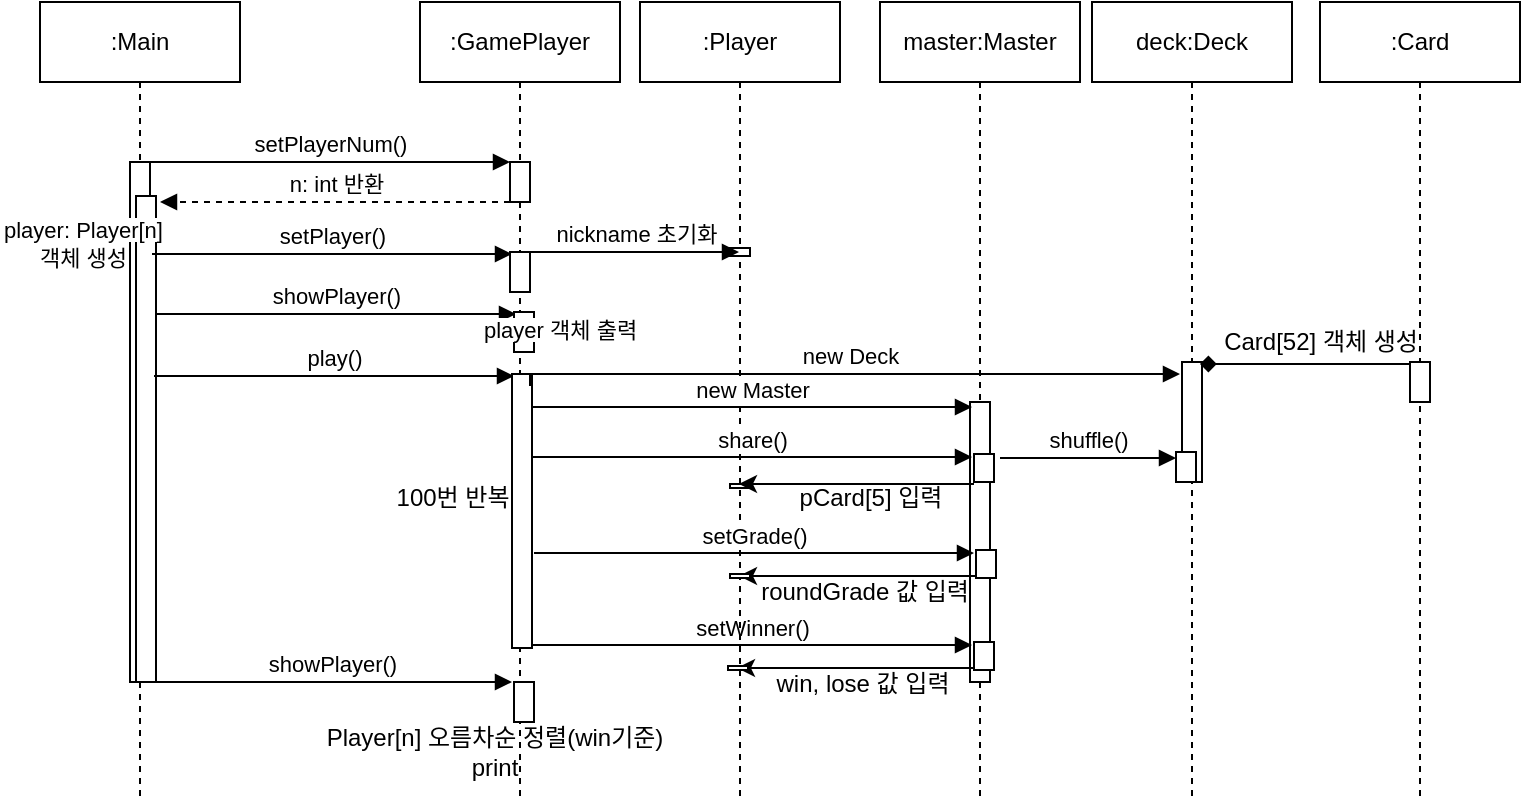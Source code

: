 <mxfile version="26.2.14">
  <diagram name="Page-1" id="2YBvvXClWsGukQMizWep">
    <mxGraphModel dx="997" dy="363" grid="1" gridSize="10" guides="1" tooltips="1" connect="1" arrows="1" fold="1" page="1" pageScale="1" pageWidth="850" pageHeight="1100" math="0" shadow="0">
      <root>
        <mxCell id="0" />
        <mxCell id="1" parent="0" />
        <mxCell id="aM9ryv3xv72pqoxQDRHE-1" value=":Main" style="shape=umlLifeline;perimeter=lifelinePerimeter;whiteSpace=wrap;html=1;container=0;dropTarget=0;collapsible=0;recursiveResize=0;outlineConnect=0;portConstraint=eastwest;newEdgeStyle={&quot;edgeStyle&quot;:&quot;elbowEdgeStyle&quot;,&quot;elbow&quot;:&quot;vertical&quot;,&quot;curved&quot;:0,&quot;rounded&quot;:0};" parent="1" vertex="1">
          <mxGeometry x="30" y="40" width="100" height="400" as="geometry" />
        </mxCell>
        <mxCell id="aM9ryv3xv72pqoxQDRHE-2" value="" style="html=1;points=[];perimeter=orthogonalPerimeter;outlineConnect=0;targetShapes=umlLifeline;portConstraint=eastwest;newEdgeStyle={&quot;edgeStyle&quot;:&quot;elbowEdgeStyle&quot;,&quot;elbow&quot;:&quot;vertical&quot;,&quot;curved&quot;:0,&quot;rounded&quot;:0};" parent="aM9ryv3xv72pqoxQDRHE-1" vertex="1">
          <mxGeometry x="45" y="80" width="10" height="260" as="geometry" />
        </mxCell>
        <mxCell id="-xtz2WYfYUFZ-VCWuk8G-9" value="" style="html=1;points=[];perimeter=orthogonalPerimeter;outlineConnect=0;targetShapes=umlLifeline;portConstraint=eastwest;newEdgeStyle={&quot;edgeStyle&quot;:&quot;elbowEdgeStyle&quot;,&quot;elbow&quot;:&quot;vertical&quot;,&quot;curved&quot;:0,&quot;rounded&quot;:0};" vertex="1" parent="aM9ryv3xv72pqoxQDRHE-1">
          <mxGeometry x="48" y="97" width="10" height="243" as="geometry" />
        </mxCell>
        <mxCell id="aM9ryv3xv72pqoxQDRHE-5" value=":GamePlayer" style="shape=umlLifeline;perimeter=lifelinePerimeter;whiteSpace=wrap;html=1;container=0;dropTarget=0;collapsible=0;recursiveResize=0;outlineConnect=0;portConstraint=eastwest;newEdgeStyle={&quot;edgeStyle&quot;:&quot;elbowEdgeStyle&quot;,&quot;elbow&quot;:&quot;vertical&quot;,&quot;curved&quot;:0,&quot;rounded&quot;:0};" parent="1" vertex="1">
          <mxGeometry x="220" y="40" width="100" height="400" as="geometry" />
        </mxCell>
        <mxCell id="aM9ryv3xv72pqoxQDRHE-6" value="" style="html=1;points=[];perimeter=orthogonalPerimeter;outlineConnect=0;targetShapes=umlLifeline;portConstraint=eastwest;newEdgeStyle={&quot;edgeStyle&quot;:&quot;elbowEdgeStyle&quot;,&quot;elbow&quot;:&quot;vertical&quot;,&quot;curved&quot;:0,&quot;rounded&quot;:0};" parent="aM9ryv3xv72pqoxQDRHE-5" vertex="1">
          <mxGeometry x="45" y="80" width="10" height="20" as="geometry" />
        </mxCell>
        <mxCell id="-xtz2WYfYUFZ-VCWuk8G-17" value="showPlayer()" style="html=1;verticalAlign=bottom;endArrow=block;edgeStyle=elbowEdgeStyle;elbow=vertical;curved=0;rounded=0;" edge="1" parent="aM9ryv3xv72pqoxQDRHE-5">
          <mxGeometry relative="1" as="geometry">
            <mxPoint x="-132" y="156" as="sourcePoint" />
            <Array as="points">
              <mxPoint x="-37" y="156" />
            </Array>
            <mxPoint x="48" y="156" as="targetPoint" />
          </mxGeometry>
        </mxCell>
        <mxCell id="-xtz2WYfYUFZ-VCWuk8G-18" value="" style="html=1;points=[];perimeter=orthogonalPerimeter;outlineConnect=0;targetShapes=umlLifeline;portConstraint=eastwest;newEdgeStyle={&quot;edgeStyle&quot;:&quot;elbowEdgeStyle&quot;,&quot;elbow&quot;:&quot;vertical&quot;,&quot;curved&quot;:0,&quot;rounded&quot;:0};" vertex="1" parent="aM9ryv3xv72pqoxQDRHE-5">
          <mxGeometry x="47" y="155" width="10" height="20" as="geometry" />
        </mxCell>
        <mxCell id="-xtz2WYfYUFZ-VCWuk8G-48" value="" style="html=1;points=[];perimeter=orthogonalPerimeter;outlineConnect=0;targetShapes=umlLifeline;portConstraint=eastwest;newEdgeStyle={&quot;edgeStyle&quot;:&quot;elbowEdgeStyle&quot;,&quot;elbow&quot;:&quot;vertical&quot;,&quot;curved&quot;:0,&quot;rounded&quot;:0};" vertex="1" parent="aM9ryv3xv72pqoxQDRHE-5">
          <mxGeometry x="47" y="340" width="10" height="20" as="geometry" />
        </mxCell>
        <mxCell id="aM9ryv3xv72pqoxQDRHE-7" value="setPlayerNum()" style="html=1;verticalAlign=bottom;endArrow=block;edgeStyle=elbowEdgeStyle;elbow=vertical;curved=0;rounded=0;" parent="1" source="aM9ryv3xv72pqoxQDRHE-2" target="aM9ryv3xv72pqoxQDRHE-6" edge="1">
          <mxGeometry relative="1" as="geometry">
            <mxPoint x="195" y="130" as="sourcePoint" />
            <Array as="points">
              <mxPoint x="180" y="120" />
            </Array>
          </mxGeometry>
        </mxCell>
        <mxCell id="aM9ryv3xv72pqoxQDRHE-9" value="n: int 반환" style="html=1;verticalAlign=bottom;endArrow=block;edgeStyle=elbowEdgeStyle;elbow=vertical;curved=0;rounded=0;dashed=1;" parent="1" edge="1">
          <mxGeometry relative="1" as="geometry">
            <mxPoint x="265" y="140" as="sourcePoint" />
            <Array as="points">
              <mxPoint x="190" y="140" />
            </Array>
            <mxPoint x="90" y="140" as="targetPoint" />
          </mxGeometry>
        </mxCell>
        <mxCell id="-xtz2WYfYUFZ-VCWuk8G-1" value="master:Master" style="shape=umlLifeline;perimeter=lifelinePerimeter;whiteSpace=wrap;html=1;container=0;dropTarget=0;collapsible=0;recursiveResize=0;outlineConnect=0;portConstraint=eastwest;newEdgeStyle={&quot;edgeStyle&quot;:&quot;elbowEdgeStyle&quot;,&quot;elbow&quot;:&quot;vertical&quot;,&quot;curved&quot;:0,&quot;rounded&quot;:0};" vertex="1" parent="1">
          <mxGeometry x="450" y="40" width="100" height="400" as="geometry" />
        </mxCell>
        <mxCell id="-xtz2WYfYUFZ-VCWuk8G-2" value="" style="html=1;points=[];perimeter=orthogonalPerimeter;outlineConnect=0;targetShapes=umlLifeline;portConstraint=eastwest;newEdgeStyle={&quot;edgeStyle&quot;:&quot;elbowEdgeStyle&quot;,&quot;elbow&quot;:&quot;vertical&quot;,&quot;curved&quot;:0,&quot;rounded&quot;:0};" vertex="1" parent="-xtz2WYfYUFZ-VCWuk8G-1">
          <mxGeometry x="45" y="200" width="10" height="140" as="geometry" />
        </mxCell>
        <mxCell id="-xtz2WYfYUFZ-VCWuk8G-27" value="" style="html=1;points=[];perimeter=orthogonalPerimeter;outlineConnect=0;targetShapes=umlLifeline;portConstraint=eastwest;newEdgeStyle={&quot;edgeStyle&quot;:&quot;elbowEdgeStyle&quot;,&quot;elbow&quot;:&quot;vertical&quot;,&quot;curved&quot;:0,&quot;rounded&quot;:0};" vertex="1" parent="-xtz2WYfYUFZ-VCWuk8G-1">
          <mxGeometry x="47" y="226" width="10" height="14" as="geometry" />
        </mxCell>
        <mxCell id="-xtz2WYfYUFZ-VCWuk8G-43" style="edgeStyle=elbowEdgeStyle;rounded=0;orthogonalLoop=1;jettySize=auto;html=1;elbow=vertical;curved=0;" edge="1" parent="-xtz2WYfYUFZ-VCWuk8G-1">
          <mxGeometry relative="1" as="geometry">
            <mxPoint x="47" y="333" as="sourcePoint" />
            <mxPoint x="-71.5" y="333" as="targetPoint" />
          </mxGeometry>
        </mxCell>
        <mxCell id="-xtz2WYfYUFZ-VCWuk8G-44" value="" style="html=1;points=[];perimeter=orthogonalPerimeter;outlineConnect=0;targetShapes=umlLifeline;portConstraint=eastwest;newEdgeStyle={&quot;edgeStyle&quot;:&quot;elbowEdgeStyle&quot;,&quot;elbow&quot;:&quot;vertical&quot;,&quot;curved&quot;:0,&quot;rounded&quot;:0};" vertex="1" parent="-xtz2WYfYUFZ-VCWuk8G-1">
          <mxGeometry x="47" y="320" width="10" height="14" as="geometry" />
        </mxCell>
        <mxCell id="-xtz2WYfYUFZ-VCWuk8G-45" value="setWinner()" style="html=1;verticalAlign=bottom;endArrow=block;edgeStyle=elbowEdgeStyle;elbow=vertical;curved=0;rounded=0;" edge="1" parent="-xtz2WYfYUFZ-VCWuk8G-1">
          <mxGeometry relative="1" as="geometry">
            <mxPoint x="-174" y="321.5" as="sourcePoint" />
            <Array as="points">
              <mxPoint x="-79" y="321.5" />
            </Array>
            <mxPoint x="46" y="321.5" as="targetPoint" />
            <mxPoint as="offset" />
          </mxGeometry>
        </mxCell>
        <mxCell id="-xtz2WYfYUFZ-VCWuk8G-46" value="" style="html=1;points=[];perimeter=orthogonalPerimeter;outlineConnect=0;targetShapes=umlLifeline;portConstraint=eastwest;newEdgeStyle={&quot;edgeStyle&quot;:&quot;elbowEdgeStyle&quot;,&quot;elbow&quot;:&quot;vertical&quot;,&quot;curved&quot;:0,&quot;rounded&quot;:0};" vertex="1" parent="-xtz2WYfYUFZ-VCWuk8G-1">
          <mxGeometry x="-76" y="332" width="10" height="2" as="geometry" />
        </mxCell>
        <mxCell id="-xtz2WYfYUFZ-VCWuk8G-47" value="win, lose 값 입력" style="text;html=1;align=center;verticalAlign=middle;resizable=0;points=[];autosize=1;strokeColor=none;fillColor=none;" vertex="1" parent="-xtz2WYfYUFZ-VCWuk8G-1">
          <mxGeometry x="-64" y="326" width="110" height="30" as="geometry" />
        </mxCell>
        <mxCell id="-xtz2WYfYUFZ-VCWuk8G-3" value="deck:Deck" style="shape=umlLifeline;perimeter=lifelinePerimeter;whiteSpace=wrap;html=1;container=0;dropTarget=0;collapsible=0;recursiveResize=0;outlineConnect=0;portConstraint=eastwest;newEdgeStyle={&quot;edgeStyle&quot;:&quot;elbowEdgeStyle&quot;,&quot;elbow&quot;:&quot;vertical&quot;,&quot;curved&quot;:0,&quot;rounded&quot;:0};" vertex="1" parent="1">
          <mxGeometry x="556" y="40" width="100" height="400" as="geometry" />
        </mxCell>
        <mxCell id="-xtz2WYfYUFZ-VCWuk8G-4" value="" style="html=1;points=[];perimeter=orthogonalPerimeter;outlineConnect=0;targetShapes=umlLifeline;portConstraint=eastwest;newEdgeStyle={&quot;edgeStyle&quot;:&quot;elbowEdgeStyle&quot;,&quot;elbow&quot;:&quot;vertical&quot;,&quot;curved&quot;:0,&quot;rounded&quot;:0};" vertex="1" parent="-xtz2WYfYUFZ-VCWuk8G-3">
          <mxGeometry x="45" y="180" width="10" height="60" as="geometry" />
        </mxCell>
        <mxCell id="-xtz2WYfYUFZ-VCWuk8G-29" value="" style="html=1;points=[];perimeter=orthogonalPerimeter;outlineConnect=0;targetShapes=umlLifeline;portConstraint=eastwest;newEdgeStyle={&quot;edgeStyle&quot;:&quot;elbowEdgeStyle&quot;,&quot;elbow&quot;:&quot;vertical&quot;,&quot;curved&quot;:0,&quot;rounded&quot;:0};" vertex="1" parent="-xtz2WYfYUFZ-VCWuk8G-3">
          <mxGeometry x="42" y="225" width="10" height="15" as="geometry" />
        </mxCell>
        <mxCell id="-xtz2WYfYUFZ-VCWuk8G-5" value=":Card" style="shape=umlLifeline;perimeter=lifelinePerimeter;whiteSpace=wrap;html=1;container=0;dropTarget=0;collapsible=0;recursiveResize=0;outlineConnect=0;portConstraint=eastwest;newEdgeStyle={&quot;edgeStyle&quot;:&quot;elbowEdgeStyle&quot;,&quot;elbow&quot;:&quot;vertical&quot;,&quot;curved&quot;:0,&quot;rounded&quot;:0};" vertex="1" parent="1">
          <mxGeometry x="670" y="40" width="100" height="400" as="geometry" />
        </mxCell>
        <mxCell id="-xtz2WYfYUFZ-VCWuk8G-6" value="" style="html=1;points=[];perimeter=orthogonalPerimeter;outlineConnect=0;targetShapes=umlLifeline;portConstraint=eastwest;newEdgeStyle={&quot;edgeStyle&quot;:&quot;elbowEdgeStyle&quot;,&quot;elbow&quot;:&quot;vertical&quot;,&quot;curved&quot;:0,&quot;rounded&quot;:0};" vertex="1" parent="-xtz2WYfYUFZ-VCWuk8G-5">
          <mxGeometry x="45" y="180" width="10" height="20" as="geometry" />
        </mxCell>
        <mxCell id="-xtz2WYfYUFZ-VCWuk8G-8" value="setPlayer()" style="html=1;verticalAlign=bottom;endArrow=block;edgeStyle=elbowEdgeStyle;elbow=vertical;curved=0;rounded=0;" edge="1" parent="1">
          <mxGeometry relative="1" as="geometry">
            <mxPoint x="86" y="166" as="sourcePoint" />
            <Array as="points">
              <mxPoint x="181" y="166" />
            </Array>
            <mxPoint x="266" y="166" as="targetPoint" />
          </mxGeometry>
        </mxCell>
        <mxCell id="-xtz2WYfYUFZ-VCWuk8G-10" value="&lt;div style=&quot;text-align: center;&quot;&gt;&lt;span style=&quot;color: light-dark(rgb(0, 0, 0), rgb(255, 255, 255)); font-size: 11px; text-wrap-mode: nowrap; background-color: rgb(255, 255, 255);&quot;&gt;player: Player[n]&lt;/span&gt;&lt;/div&gt;&lt;div style=&quot;text-align: center;&quot;&gt;&lt;span style=&quot;color: light-dark(rgb(0, 0, 0), rgb(255, 255, 255)); font-size: 11px; text-wrap-mode: nowrap; background-color: rgb(255, 255, 255);&quot;&gt;객체 생성&lt;/span&gt;&lt;/div&gt;" style="text;whiteSpace=wrap;html=1;" vertex="1" parent="1">
          <mxGeometry x="10" y="140" width="90" height="40" as="geometry" />
        </mxCell>
        <mxCell id="-xtz2WYfYUFZ-VCWuk8G-11" value="" style="html=1;points=[];perimeter=orthogonalPerimeter;outlineConnect=0;targetShapes=umlLifeline;portConstraint=eastwest;newEdgeStyle={&quot;edgeStyle&quot;:&quot;elbowEdgeStyle&quot;,&quot;elbow&quot;:&quot;vertical&quot;,&quot;curved&quot;:0,&quot;rounded&quot;:0};" vertex="1" parent="1">
          <mxGeometry x="265" y="165" width="10" height="20" as="geometry" />
        </mxCell>
        <mxCell id="-xtz2WYfYUFZ-VCWuk8G-14" value=":Player" style="shape=umlLifeline;perimeter=lifelinePerimeter;whiteSpace=wrap;html=1;container=0;dropTarget=0;collapsible=0;recursiveResize=0;outlineConnect=0;portConstraint=eastwest;newEdgeStyle={&quot;edgeStyle&quot;:&quot;elbowEdgeStyle&quot;,&quot;elbow&quot;:&quot;vertical&quot;,&quot;curved&quot;:0,&quot;rounded&quot;:0};" vertex="1" parent="1">
          <mxGeometry x="330" y="40" width="100" height="400" as="geometry" />
        </mxCell>
        <mxCell id="-xtz2WYfYUFZ-VCWuk8G-15" value="" style="html=1;points=[];perimeter=orthogonalPerimeter;outlineConnect=0;targetShapes=umlLifeline;portConstraint=eastwest;newEdgeStyle={&quot;edgeStyle&quot;:&quot;elbowEdgeStyle&quot;,&quot;elbow&quot;:&quot;vertical&quot;,&quot;curved&quot;:0,&quot;rounded&quot;:0};" vertex="1" parent="-xtz2WYfYUFZ-VCWuk8G-14">
          <mxGeometry x="45" y="123" width="10" height="4" as="geometry" />
        </mxCell>
        <mxCell id="-xtz2WYfYUFZ-VCWuk8G-31" value="" style="html=1;points=[];perimeter=orthogonalPerimeter;outlineConnect=0;targetShapes=umlLifeline;portConstraint=eastwest;newEdgeStyle={&quot;edgeStyle&quot;:&quot;elbowEdgeStyle&quot;,&quot;elbow&quot;:&quot;vertical&quot;,&quot;curved&quot;:0,&quot;rounded&quot;:0};" vertex="1" parent="-xtz2WYfYUFZ-VCWuk8G-14">
          <mxGeometry x="45" y="241" width="10" height="2" as="geometry" />
        </mxCell>
        <mxCell id="-xtz2WYfYUFZ-VCWuk8G-41" style="edgeStyle=elbowEdgeStyle;rounded=0;orthogonalLoop=1;jettySize=auto;html=1;elbow=vertical;curved=0;" edge="1" parent="-xtz2WYfYUFZ-VCWuk8G-14">
          <mxGeometry relative="1" as="geometry">
            <mxPoint x="168" y="287" as="sourcePoint" />
            <mxPoint x="49.5" y="287" as="targetPoint" />
          </mxGeometry>
        </mxCell>
        <mxCell id="-xtz2WYfYUFZ-VCWuk8G-37" value="" style="html=1;points=[];perimeter=orthogonalPerimeter;outlineConnect=0;targetShapes=umlLifeline;portConstraint=eastwest;newEdgeStyle={&quot;edgeStyle&quot;:&quot;elbowEdgeStyle&quot;,&quot;elbow&quot;:&quot;vertical&quot;,&quot;curved&quot;:0,&quot;rounded&quot;:0};" vertex="1" parent="-xtz2WYfYUFZ-VCWuk8G-14">
          <mxGeometry x="168" y="274" width="10" height="14" as="geometry" />
        </mxCell>
        <mxCell id="-xtz2WYfYUFZ-VCWuk8G-38" value="setGrade()" style="html=1;verticalAlign=bottom;endArrow=block;edgeStyle=elbowEdgeStyle;elbow=vertical;curved=0;rounded=0;" edge="1" parent="-xtz2WYfYUFZ-VCWuk8G-14">
          <mxGeometry relative="1" as="geometry">
            <mxPoint x="-53" y="275.5" as="sourcePoint" />
            <Array as="points">
              <mxPoint x="42" y="275.5" />
            </Array>
            <mxPoint x="167" y="275.5" as="targetPoint" />
            <mxPoint as="offset" />
          </mxGeometry>
        </mxCell>
        <mxCell id="-xtz2WYfYUFZ-VCWuk8G-39" value="" style="html=1;points=[];perimeter=orthogonalPerimeter;outlineConnect=0;targetShapes=umlLifeline;portConstraint=eastwest;newEdgeStyle={&quot;edgeStyle&quot;:&quot;elbowEdgeStyle&quot;,&quot;elbow&quot;:&quot;vertical&quot;,&quot;curved&quot;:0,&quot;rounded&quot;:0};" vertex="1" parent="-xtz2WYfYUFZ-VCWuk8G-14">
          <mxGeometry x="45" y="286" width="10" height="2" as="geometry" />
        </mxCell>
        <mxCell id="-xtz2WYfYUFZ-VCWuk8G-16" value="nickname 초기화" style="html=1;verticalAlign=bottom;endArrow=block;edgeStyle=elbowEdgeStyle;elbow=vertical;curved=0;rounded=0;" edge="1" parent="1" target="-xtz2WYfYUFZ-VCWuk8G-14">
          <mxGeometry relative="1" as="geometry">
            <mxPoint x="275" y="165" as="sourcePoint" />
            <Array as="points">
              <mxPoint x="370" y="165" />
            </Array>
            <mxPoint x="350" y="170" as="targetPoint" />
          </mxGeometry>
        </mxCell>
        <mxCell id="-xtz2WYfYUFZ-VCWuk8G-19" value="&lt;div style=&quot;text-align: center;&quot;&gt;&lt;span style=&quot;color: light-dark(rgb(0, 0, 0), rgb(255, 255, 255)); font-size: 11px; text-wrap-mode: nowrap; background-color: rgb(255, 255, 255);&quot;&gt;player&amp;nbsp;&lt;/span&gt;&lt;span style=&quot;background-color: light-dark(rgb(255, 255, 255), rgb(18, 18, 18)); color: light-dark(rgb(0, 0, 0), rgb(255, 255, 255)); font-size: 11px; text-wrap-mode: nowrap;&quot;&gt;객체 출력&lt;/span&gt;&lt;/div&gt;" style="text;whiteSpace=wrap;html=1;" vertex="1" parent="1">
          <mxGeometry x="250" y="190" width="90" height="40" as="geometry" />
        </mxCell>
        <mxCell id="-xtz2WYfYUFZ-VCWuk8G-20" value="play()" style="html=1;verticalAlign=bottom;endArrow=block;edgeStyle=elbowEdgeStyle;elbow=vertical;curved=0;rounded=0;" edge="1" parent="1">
          <mxGeometry relative="1" as="geometry">
            <mxPoint x="87" y="227" as="sourcePoint" />
            <Array as="points">
              <mxPoint x="182" y="227" />
            </Array>
            <mxPoint x="267" y="227" as="targetPoint" />
            <mxPoint as="offset" />
          </mxGeometry>
        </mxCell>
        <mxCell id="-xtz2WYfYUFZ-VCWuk8G-21" value="" style="html=1;points=[];perimeter=orthogonalPerimeter;outlineConnect=0;targetShapes=umlLifeline;portConstraint=eastwest;newEdgeStyle={&quot;edgeStyle&quot;:&quot;elbowEdgeStyle&quot;,&quot;elbow&quot;:&quot;vertical&quot;,&quot;curved&quot;:0,&quot;rounded&quot;:0};" vertex="1" parent="1">
          <mxGeometry x="266" y="226" width="10" height="137" as="geometry" />
        </mxCell>
        <mxCell id="-xtz2WYfYUFZ-VCWuk8G-22" value="new Master" style="html=1;verticalAlign=bottom;endArrow=block;edgeStyle=elbowEdgeStyle;elbow=vertical;curved=0;rounded=0;" edge="1" parent="1">
          <mxGeometry relative="1" as="geometry">
            <mxPoint x="276" y="242.5" as="sourcePoint" />
            <Array as="points">
              <mxPoint x="371" y="242.5" />
            </Array>
            <mxPoint x="496" y="242.5" as="targetPoint" />
            <mxPoint as="offset" />
          </mxGeometry>
        </mxCell>
        <mxCell id="-xtz2WYfYUFZ-VCWuk8G-23" value="new Deck" style="html=1;verticalAlign=bottom;endArrow=block;edgeStyle=elbowEdgeStyle;elbow=vertical;curved=0;rounded=0;" edge="1" parent="1">
          <mxGeometry relative="1" as="geometry">
            <mxPoint x="275" y="232" as="sourcePoint" />
            <Array as="points">
              <mxPoint x="579" y="226" />
            </Array>
            <mxPoint x="600" y="226" as="targetPoint" />
            <mxPoint as="offset" />
          </mxGeometry>
        </mxCell>
        <mxCell id="-xtz2WYfYUFZ-VCWuk8G-24" style="edgeStyle=elbowEdgeStyle;rounded=0;orthogonalLoop=1;jettySize=auto;html=1;elbow=vertical;curved=0;endArrow=diamond;endFill=1;" edge="1" parent="1" source="-xtz2WYfYUFZ-VCWuk8G-6">
          <mxGeometry relative="1" as="geometry">
            <mxPoint x="705" y="221" as="sourcePoint" />
            <mxPoint x="610" y="221" as="targetPoint" />
          </mxGeometry>
        </mxCell>
        <mxCell id="-xtz2WYfYUFZ-VCWuk8G-26" value="Card[52] 객체 생성" style="text;html=1;align=center;verticalAlign=middle;resizable=0;points=[];autosize=1;strokeColor=none;fillColor=none;" vertex="1" parent="1">
          <mxGeometry x="610" y="195" width="120" height="30" as="geometry" />
        </mxCell>
        <mxCell id="-xtz2WYfYUFZ-VCWuk8G-28" value="share()" style="html=1;verticalAlign=bottom;endArrow=block;edgeStyle=elbowEdgeStyle;elbow=vertical;curved=0;rounded=0;" edge="1" parent="1">
          <mxGeometry relative="1" as="geometry">
            <mxPoint x="276" y="267.5" as="sourcePoint" />
            <Array as="points">
              <mxPoint x="371" y="267.5" />
            </Array>
            <mxPoint x="496" y="267.5" as="targetPoint" />
            <mxPoint as="offset" />
          </mxGeometry>
        </mxCell>
        <mxCell id="-xtz2WYfYUFZ-VCWuk8G-30" value="shuffle()" style="html=1;verticalAlign=bottom;endArrow=block;edgeStyle=elbowEdgeStyle;elbow=vertical;curved=0;rounded=0;" edge="1" parent="1" target="-xtz2WYfYUFZ-VCWuk8G-29">
          <mxGeometry relative="1" as="geometry">
            <mxPoint x="510" y="268" as="sourcePoint" />
            <Array as="points" />
            <mxPoint x="584.5" y="267.5" as="targetPoint" />
            <mxPoint as="offset" />
          </mxGeometry>
        </mxCell>
        <mxCell id="-xtz2WYfYUFZ-VCWuk8G-32" style="edgeStyle=elbowEdgeStyle;rounded=0;orthogonalLoop=1;jettySize=auto;html=1;elbow=vertical;curved=0;" edge="1" parent="1">
          <mxGeometry relative="1" as="geometry">
            <mxPoint x="497" y="281" as="sourcePoint" />
            <mxPoint x="379.5" y="281" as="targetPoint" />
          </mxGeometry>
        </mxCell>
        <mxCell id="-xtz2WYfYUFZ-VCWuk8G-33" value="pCard[5] 입력" style="text;html=1;align=center;verticalAlign=middle;resizable=0;points=[];autosize=1;strokeColor=none;fillColor=none;" vertex="1" parent="1">
          <mxGeometry x="400" y="273" width="90" height="30" as="geometry" />
        </mxCell>
        <mxCell id="-xtz2WYfYUFZ-VCWuk8G-40" value="roundGrade 값 입력" style="text;html=1;align=center;verticalAlign=middle;resizable=0;points=[];autosize=1;strokeColor=none;fillColor=none;" vertex="1" parent="1">
          <mxGeometry x="377" y="320" width="130" height="30" as="geometry" />
        </mxCell>
        <mxCell id="-xtz2WYfYUFZ-VCWuk8G-49" value="showPlayer()" style="html=1;verticalAlign=bottom;endArrow=block;edgeStyle=elbowEdgeStyle;elbow=vertical;curved=0;rounded=0;" edge="1" parent="1">
          <mxGeometry relative="1" as="geometry">
            <mxPoint x="86" y="380" as="sourcePoint" />
            <Array as="points">
              <mxPoint x="181" y="380" />
            </Array>
            <mxPoint x="266" y="380" as="targetPoint" />
          </mxGeometry>
        </mxCell>
        <mxCell id="-xtz2WYfYUFZ-VCWuk8G-50" value="100번 반복" style="text;html=1;align=center;verticalAlign=middle;resizable=0;points=[];autosize=1;strokeColor=none;fillColor=none;" vertex="1" parent="1">
          <mxGeometry x="196" y="273" width="80" height="30" as="geometry" />
        </mxCell>
        <mxCell id="-xtz2WYfYUFZ-VCWuk8G-51" value="Player[n] 오름차순 정렬(win기준)&lt;div&gt;print&lt;/div&gt;" style="text;html=1;align=center;verticalAlign=middle;resizable=0;points=[];autosize=1;strokeColor=none;fillColor=none;" vertex="1" parent="1">
          <mxGeometry x="162" y="395" width="190" height="40" as="geometry" />
        </mxCell>
      </root>
    </mxGraphModel>
  </diagram>
</mxfile>

